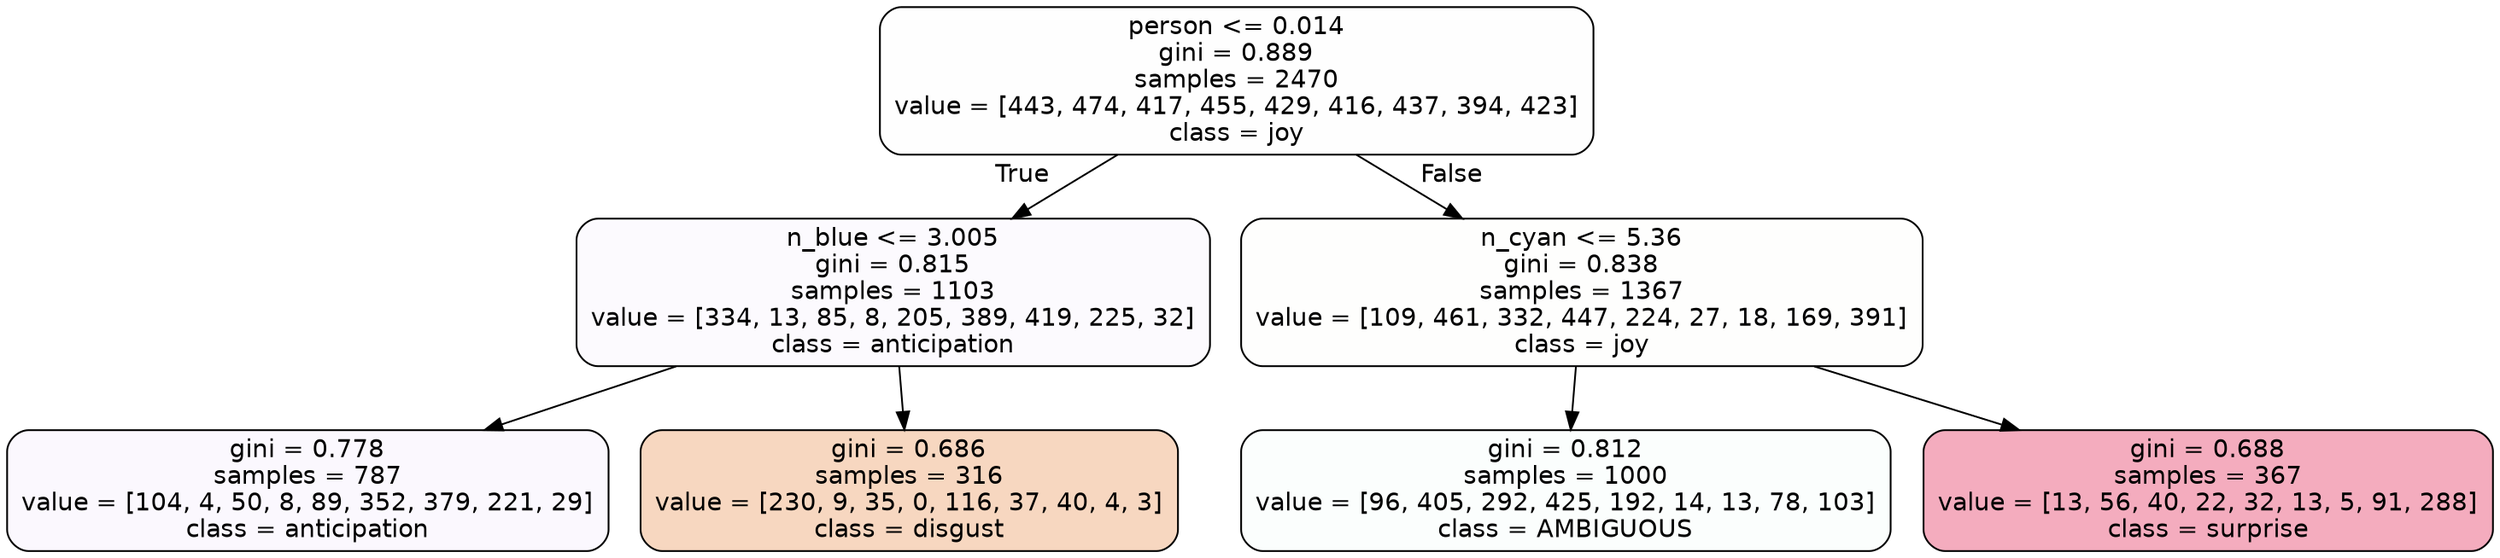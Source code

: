 digraph Tree {
node [shape=box, style="filled, rounded", color="black", fontname=helvetica] ;
edge [fontname=helvetica] ;
0 [label="person <= 0.014\ngini = 0.889\nsamples = 2470\nvalue = [443, 474, 417, 455, 429, 416, 437, 394, 423]\nclass = joy", fillcolor="#d7e53901"] ;
1 [label="n_blue <= 3.005\ngini = 0.815\nsamples = 1103\nvalue = [334, 13, 85, 8, 205, 389, 419, 225, 32]\nclass = anticipation", fillcolor="#8139e506"] ;
0 -> 1 [labeldistance=2.5, labelangle=45, headlabel="True"] ;
2 [label="gini = 0.778\nsamples = 787\nvalue = [104, 4, 50, 8, 89, 352, 379, 221, 29]\nclass = anticipation", fillcolor="#8139e508"] ;
1 -> 2 ;
3 [label="gini = 0.686\nsamples = 316\nvalue = [230, 9, 35, 0, 116, 37, 40, 4, 3]\nclass = disgust", fillcolor="#e5813951"] ;
1 -> 3 ;
4 [label="n_cyan <= 5.36\ngini = 0.838\nsamples = 1367\nvalue = [109, 461, 332, 447, 224, 27, 18, 169, 391]\nclass = joy", fillcolor="#d7e53902"] ;
0 -> 4 [labeldistance=2.5, labelangle=-45, headlabel="False"] ;
5 [label="gini = 0.812\nsamples = 1000\nvalue = [96, 405, 292, 425, 192, 14, 13, 78, 103]\nclass = AMBIGUOUS", fillcolor="#39e58104"] ;
4 -> 5 ;
6 [label="gini = 0.688\nsamples = 367\nvalue = [13, 56, 40, 22, 32, 13, 5, 91, 288]\nclass = surprise", fillcolor="#e539646b"] ;
4 -> 6 ;
}